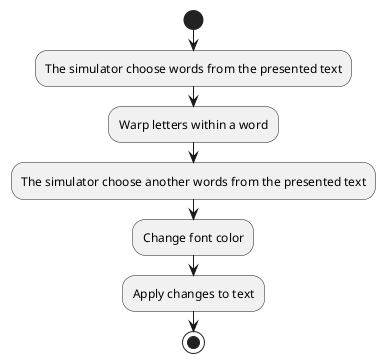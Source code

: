 @startuml surface
start

:The simulator choose words from the presented text;
:Warp letters within a word;
:The simulator choose another words from the presented text;
:Change font color;
:Apply changes to text;

stop
@enduml
